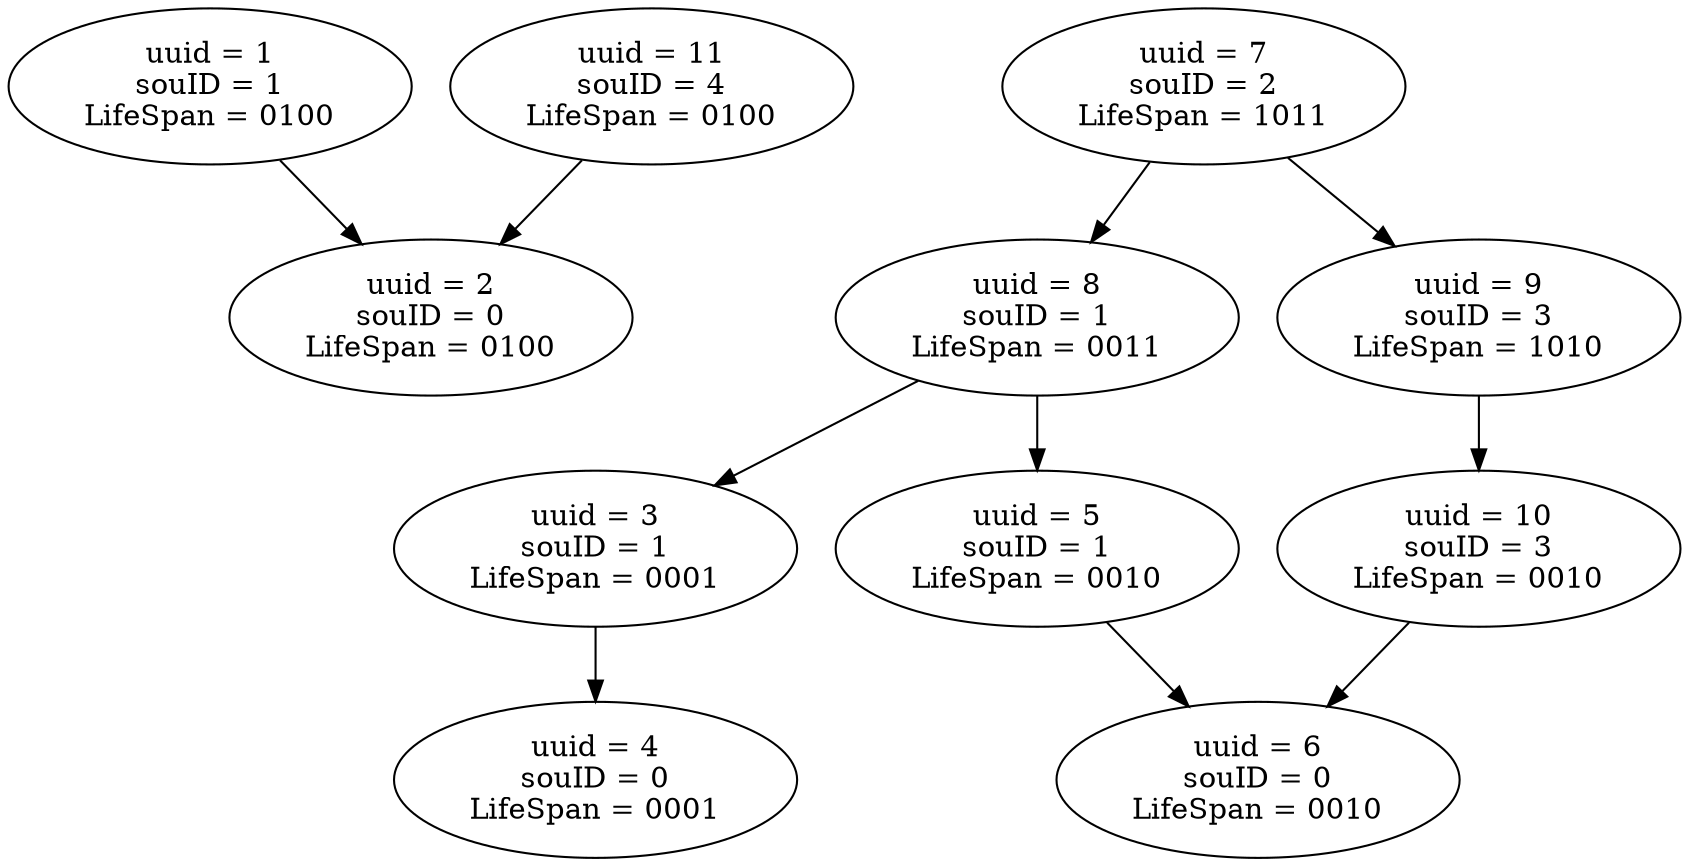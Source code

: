 // IindexGraph
digraph {
	1 [label="uuid = 1
souID = 1
LifeSpan = 0100"]
	2 [label="uuid = 2
souID = 0
LifeSpan = 0100"]
	3 [label="uuid = 3
souID = 1
LifeSpan = 0001"]
	4 [label="uuid = 4
souID = 0
LifeSpan = 0001"]
	5 [label="uuid = 5
souID = 1
LifeSpan = 0010"]
	6 [label="uuid = 6
souID = 0
LifeSpan = 0010"]
	7 [label="uuid = 7
souID = 2
LifeSpan = 1011"]
	8 [label="uuid = 8
souID = 1
LifeSpan = 0011"]
	9 [label="uuid = 9
souID = 3
LifeSpan = 1010"]
	10 [label="uuid = 10
souID = 3
LifeSpan = 0010"]
	11 [label="uuid = 11
souID = 4
LifeSpan = 0100"]
	1 -> 2
	3 -> 4
	5 -> 6
	7 -> 8
	7 -> 9
	8 -> 3
	8 -> 5
	9 -> 10
	10 -> 6
	11 -> 2
}
